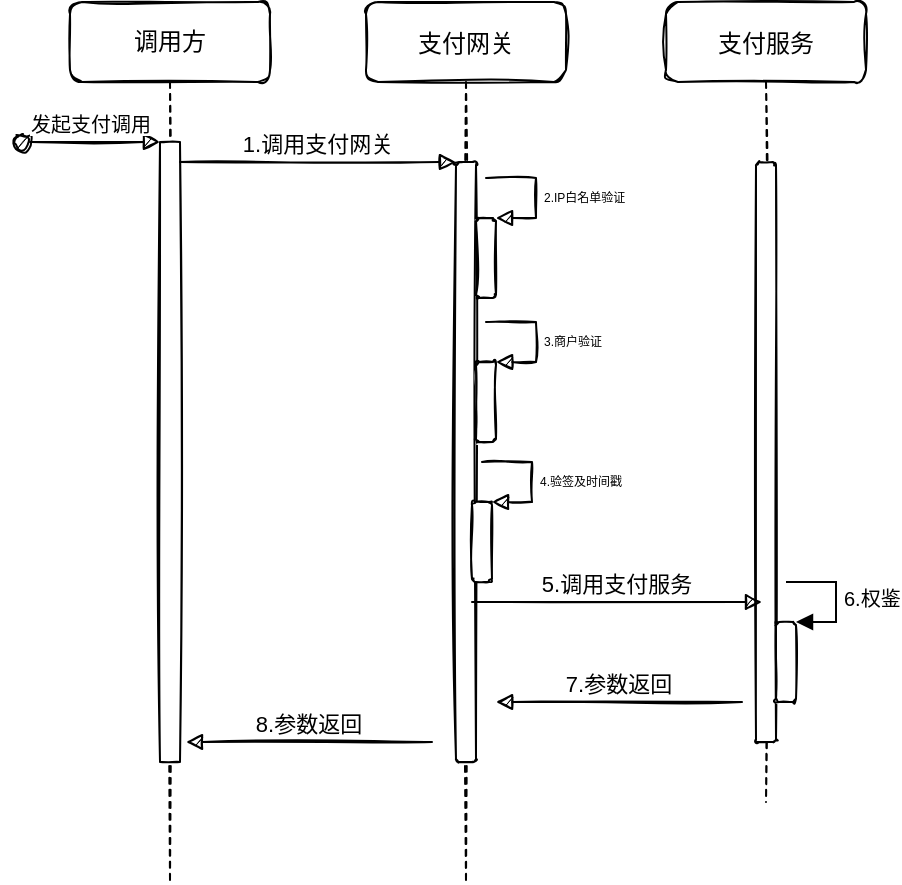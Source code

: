 <mxfile version="14.1.1" type="github">
  <diagram id="kgpKYQtTHZ0yAKxKKP6v" name="Page-1">
    <mxGraphModel dx="1422" dy="762" grid="1" gridSize="10" guides="1" tooltips="1" connect="1" arrows="1" fold="1" page="1" pageScale="1" pageWidth="850" pageHeight="1100" math="0" shadow="0">
      <root>
        <mxCell id="0" />
        <mxCell id="1" parent="0" />
        <mxCell id="3nuBFxr9cyL0pnOWT2aG-1" value="调用方" style="shape=umlLifeline;perimeter=lifelinePerimeter;container=1;collapsible=0;recursiveResize=0;rounded=1;shadow=0;strokeWidth=1;glass=0;sketch=1;whiteSpace=wrap;" parent="1" vertex="1">
          <mxGeometry x="152" y="80" width="100" height="440" as="geometry" />
        </mxCell>
        <mxCell id="3nuBFxr9cyL0pnOWT2aG-2" value="" style="points=[];perimeter=orthogonalPerimeter;rounded=0;shadow=0;strokeWidth=1;sketch=1;" parent="3nuBFxr9cyL0pnOWT2aG-1" vertex="1">
          <mxGeometry x="45" y="70" width="10" height="310" as="geometry" />
        </mxCell>
        <mxCell id="3nuBFxr9cyL0pnOWT2aG-3" value="发起支付调用" style="verticalAlign=bottom;startArrow=oval;endArrow=block;startSize=8;shadow=0;strokeWidth=1;fontSize=10;sketch=1;" parent="3nuBFxr9cyL0pnOWT2aG-1" target="3nuBFxr9cyL0pnOWT2aG-2" edge="1">
          <mxGeometry relative="1" as="geometry">
            <mxPoint x="-24" y="70" as="sourcePoint" />
          </mxGeometry>
        </mxCell>
        <mxCell id="3nuBFxr9cyL0pnOWT2aG-5" value="支付网关" style="shape=umlLifeline;perimeter=lifelinePerimeter;container=1;collapsible=0;recursiveResize=0;rounded=1;shadow=0;strokeWidth=1;sketch=1;" parent="1" vertex="1">
          <mxGeometry x="300" y="80" width="100" height="440" as="geometry" />
        </mxCell>
        <mxCell id="3nuBFxr9cyL0pnOWT2aG-6" value="" style="points=[];perimeter=orthogonalPerimeter;rounded=1;shadow=0;strokeWidth=1;sketch=1;" parent="3nuBFxr9cyL0pnOWT2aG-5" vertex="1">
          <mxGeometry x="45" y="80" width="10" height="300" as="geometry" />
        </mxCell>
        <mxCell id="kWhhJcd49TlM-yntaYV9-7" value="" style="html=1;points=[];perimeter=orthogonalPerimeter;rounded=1;shadow=0;glass=0;sketch=1;fontSize=10;" parent="3nuBFxr9cyL0pnOWT2aG-5" vertex="1">
          <mxGeometry x="55" y="108" width="10" height="40" as="geometry" />
        </mxCell>
        <mxCell id="kWhhJcd49TlM-yntaYV9-8" value="&lt;font style=&quot;font-size: 6px&quot;&gt;2.IP白名单验证&lt;/font&gt;" style="edgeStyle=orthogonalEdgeStyle;html=1;align=left;spacingLeft=2;endArrow=block;rounded=0;entryX=1;entryY=0;fontSize=10;sketch=1;" parent="3nuBFxr9cyL0pnOWT2aG-5" target="kWhhJcd49TlM-yntaYV9-7" edge="1">
          <mxGeometry relative="1" as="geometry">
            <mxPoint x="60" y="88" as="sourcePoint" />
            <Array as="points">
              <mxPoint x="85" y="88" />
            </Array>
          </mxGeometry>
        </mxCell>
        <mxCell id="kWhhJcd49TlM-yntaYV9-11" value="" style="html=1;points=[];perimeter=orthogonalPerimeter;rounded=1;shadow=0;glass=0;sketch=1;fontSize=10;" parent="3nuBFxr9cyL0pnOWT2aG-5" vertex="1">
          <mxGeometry x="53" y="250" width="10" height="40" as="geometry" />
        </mxCell>
        <mxCell id="kWhhJcd49TlM-yntaYV9-12" value="&lt;span style=&quot;font-size: 6px&quot;&gt;4.验签及时间戳&lt;/span&gt;" style="edgeStyle=orthogonalEdgeStyle;html=1;align=left;spacingLeft=2;endArrow=block;rounded=0;entryX=1;entryY=0;fontSize=10;sketch=1;" parent="3nuBFxr9cyL0pnOWT2aG-5" target="kWhhJcd49TlM-yntaYV9-11" edge="1">
          <mxGeometry relative="1" as="geometry">
            <mxPoint x="58" y="230" as="sourcePoint" />
            <Array as="points">
              <mxPoint x="83" y="230" />
            </Array>
          </mxGeometry>
        </mxCell>
        <mxCell id="3nuBFxr9cyL0pnOWT2aG-8" value="1.调用支付网关" style="verticalAlign=bottom;endArrow=block;entryX=0;entryY=0;shadow=0;strokeWidth=1;sketch=1;" parent="1" source="3nuBFxr9cyL0pnOWT2aG-2" target="3nuBFxr9cyL0pnOWT2aG-6" edge="1">
          <mxGeometry relative="1" as="geometry">
            <mxPoint x="275" y="160" as="sourcePoint" />
          </mxGeometry>
        </mxCell>
        <mxCell id="kWhhJcd49TlM-yntaYV9-1" value="支付服务" style="shape=umlLifeline;perimeter=lifelinePerimeter;container=1;collapsible=0;recursiveResize=0;rounded=1;shadow=0;strokeWidth=1;sketch=1;" parent="1" vertex="1">
          <mxGeometry x="450" y="80" width="100" height="400" as="geometry" />
        </mxCell>
        <mxCell id="kWhhJcd49TlM-yntaYV9-2" value="" style="points=[];perimeter=orthogonalPerimeter;rounded=1;shadow=0;strokeWidth=1;sketch=1;" parent="kWhhJcd49TlM-yntaYV9-1" vertex="1">
          <mxGeometry x="45" y="80" width="10" height="290" as="geometry" />
        </mxCell>
        <mxCell id="kWhhJcd49TlM-yntaYV9-19" value="" style="html=1;points=[];perimeter=orthogonalPerimeter;rounded=1;shadow=0;glass=0;sketch=1;fontSize=10;" parent="kWhhJcd49TlM-yntaYV9-1" vertex="1">
          <mxGeometry x="55" y="310" width="10" height="40" as="geometry" />
        </mxCell>
        <mxCell id="kWhhJcd49TlM-yntaYV9-20" value="6.权鉴" style="edgeStyle=orthogonalEdgeStyle;html=1;align=left;spacingLeft=2;endArrow=block;rounded=0;entryX=1;entryY=0;fontSize=10;" parent="kWhhJcd49TlM-yntaYV9-1" target="kWhhJcd49TlM-yntaYV9-19" edge="1">
          <mxGeometry relative="1" as="geometry">
            <mxPoint x="60" y="290" as="sourcePoint" />
            <Array as="points">
              <mxPoint x="85" y="290" />
            </Array>
          </mxGeometry>
        </mxCell>
        <mxCell id="kWhhJcd49TlM-yntaYV9-9" value="" style="html=1;points=[];perimeter=orthogonalPerimeter;rounded=1;shadow=0;glass=0;sketch=1;fontSize=10;" parent="1" vertex="1">
          <mxGeometry x="355" y="260" width="10" height="40" as="geometry" />
        </mxCell>
        <mxCell id="kWhhJcd49TlM-yntaYV9-10" value="&lt;span style=&quot;font-size: 6px&quot;&gt;3.商户验证&lt;/span&gt;" style="edgeStyle=orthogonalEdgeStyle;html=1;align=left;spacingLeft=2;endArrow=block;rounded=0;entryX=1;entryY=0;fontSize=10;sketch=1;" parent="1" target="kWhhJcd49TlM-yntaYV9-9" edge="1">
          <mxGeometry relative="1" as="geometry">
            <mxPoint x="360" y="240" as="sourcePoint" />
            <Array as="points">
              <mxPoint x="385" y="240" />
            </Array>
          </mxGeometry>
        </mxCell>
        <mxCell id="kWhhJcd49TlM-yntaYV9-18" value="5.调用支付服务" style="verticalAlign=bottom;endArrow=block;shadow=0;strokeWidth=1;sketch=1;" parent="1" edge="1">
          <mxGeometry relative="1" as="geometry">
            <mxPoint x="353" y="380.0" as="sourcePoint" />
            <mxPoint x="498" y="380" as="targetPoint" />
          </mxGeometry>
        </mxCell>
        <mxCell id="kWhhJcd49TlM-yntaYV9-22" value="7.参数返回" style="verticalAlign=bottom;endArrow=block;shadow=0;strokeWidth=1;sketch=1;" parent="1" edge="1">
          <mxGeometry relative="1" as="geometry">
            <mxPoint x="488" y="430.0" as="sourcePoint" />
            <mxPoint x="365" y="430" as="targetPoint" />
          </mxGeometry>
        </mxCell>
        <mxCell id="kWhhJcd49TlM-yntaYV9-23" value="8.参数返回" style="verticalAlign=bottom;endArrow=block;shadow=0;strokeWidth=1;sketch=1;" parent="1" edge="1">
          <mxGeometry relative="1" as="geometry">
            <mxPoint x="333.0" y="450.0" as="sourcePoint" />
            <mxPoint x="210" y="450.0" as="targetPoint" />
          </mxGeometry>
        </mxCell>
      </root>
    </mxGraphModel>
  </diagram>
</mxfile>
